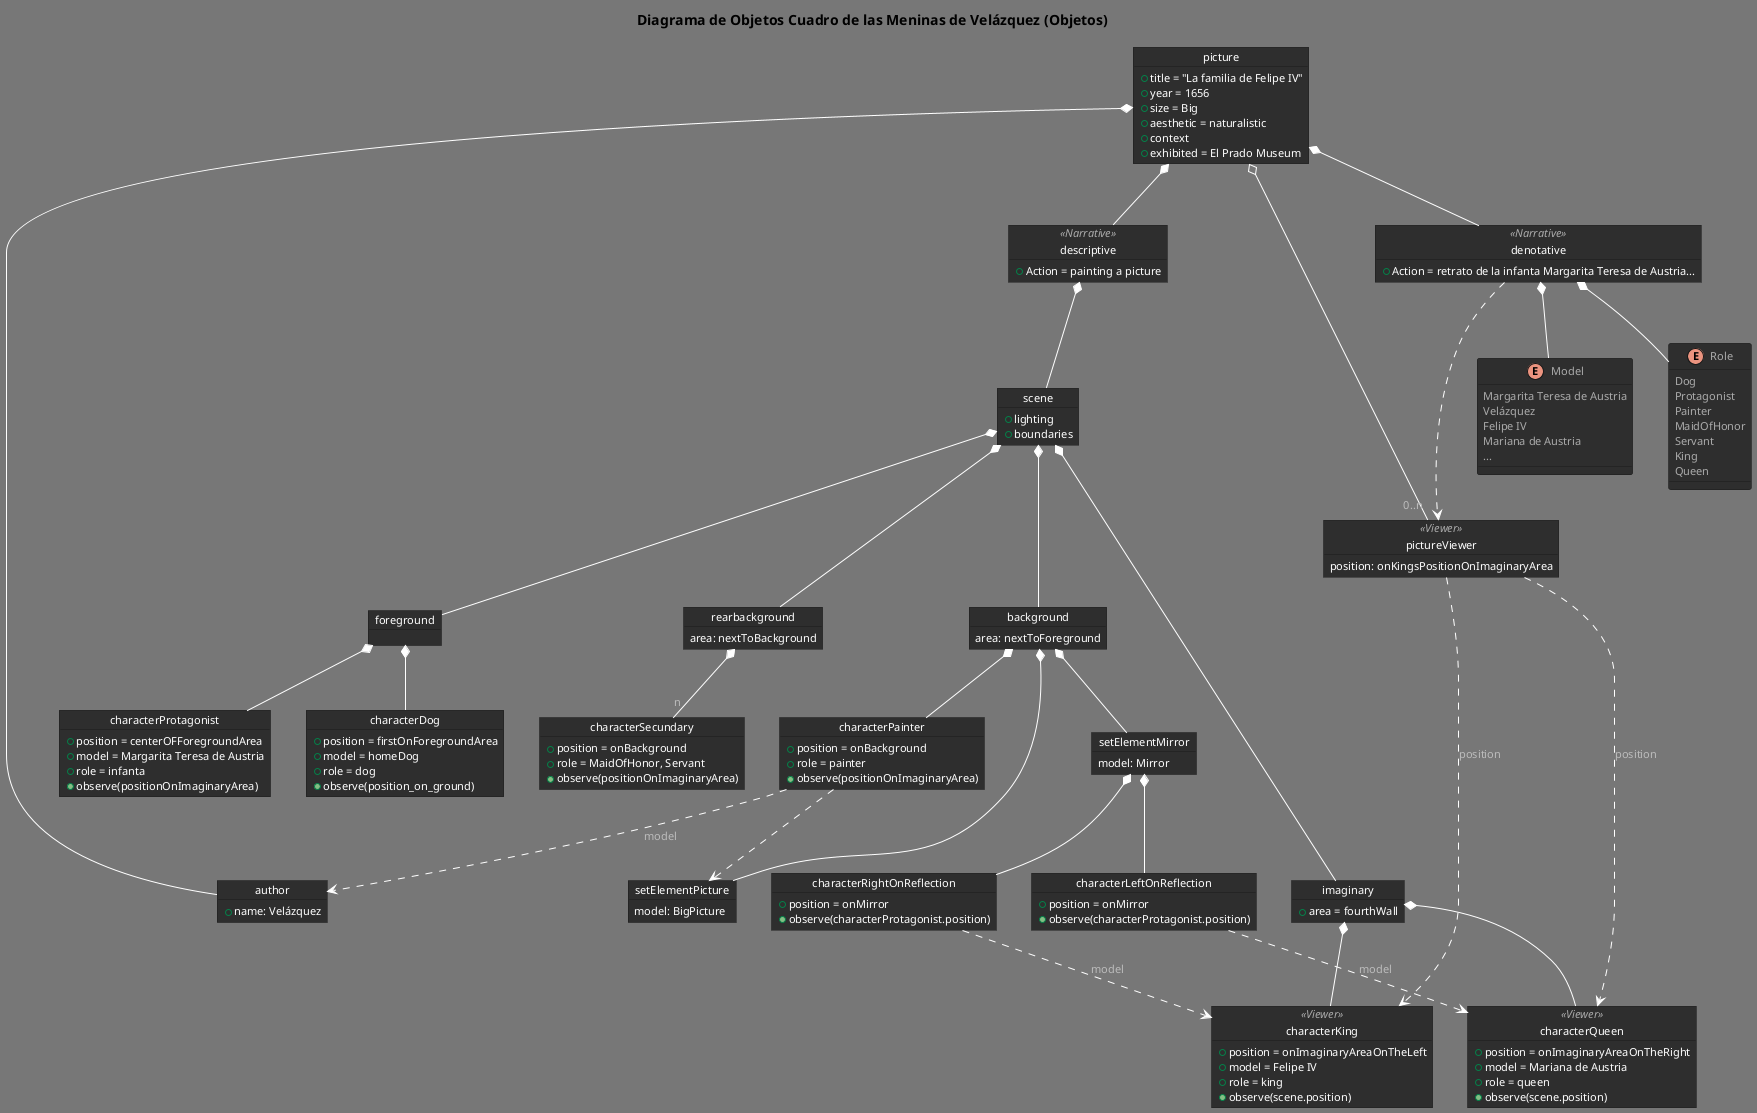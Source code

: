 @startuml MeninasObj

!theme reddress-darkred

title Diagrama de Objetos Cuadro de las Meninas de Velázquez (Objetos)

object picture{
    + title = "La familia de Felipe IV"
    + year = 1656
    + size = Big
    + aesthetic = naturalistic
    + context
    + exhibited = El Prado Museum
}
object author{
   + name: Velázquez
}

object pictureViewer <<Viewer>> {
    position: onKingsPositionOnImaginaryArea
}

object denotative  <<Narrative>>{
    + Action = retrato de la infanta Margarita Teresa de Austria...
}
object descriptive <<Narrative>>{
    + Action = painting a picture
}

picture *-- author
picture o--"0..n" pictureViewer
picture *-- descriptive
picture *-- denotative
denotative ..> pictureViewer

denotative *-- Model
denotative *-- Role

enum Role {
    Dog
    Protagonist
    Painter
    MaidOfHonor
    Servant
    King
    Queen
}

enum Model {
    Margarita Teresa de Austria
    Velázquez
    Felipe IV
    Mariana de Austria
    ...
}

object scene {
    + lighting
    + boundaries
}

object foreground {
}
object background {
    area: nextToForeground
}
object rearbackground {
    area: nextToBackground
}
object imaginary {
    + area = fourthWall
}

object characterDog {
    + position = firstOnForegroundArea
    + model = homeDog
    + role = dog
    + observe(position_on_ground)
   
}

object characterProtagonist {
    + position = centerOFForegroundArea
    + model = Margarita Teresa de Austria
    + role = infanta
    + observe(positionOnImaginaryArea)
   
}

object characterLeftOnReflection {
    + position = onMirror
    + observe(characterProtagonist.position)
}
object characterRightOnReflection {
    + position = onMirror
    + observe(characterProtagonist.position)

}

object characterKing <<Viewer>>{
    + position = onImaginaryAreaOnTheLeft
    + model = Felipe IV
    + role = king
    + observe(scene.position)
   
}
object characterQueen <<Viewer>>{
    + position = onImaginaryAreaOnTheRight
    + model = Mariana de Austria
    + role = queen
    + observe(scene.position)
   
}

object characterPainter {
    + position = onBackground
    + role = painter
    + observe(positionOnImaginaryArea)
   
}
object characterSecundary {
    + position = onBackground
    + role = MaidOfHonor, Servant
    + observe(positionOnImaginaryArea)
}

descriptive *-- scene

scene *-- foreground
scene *-- background
scene *-- rearbackground
scene *-- imaginary

object setElementMirror {
    model: Mirror
}
object setElementPicture {
    model: BigPicture
}

foreground *-- characterProtagonist
foreground *-- characterDog
background *-- characterPainter
background *-- setElementMirror
background *-- setElementPicture
rearbackground *-- "n" characterSecundary
imaginary *-- characterKing
imaginary *-- characterQueen

characterPainter ..> setElementPicture

setElementMirror *-- characterLeftOnReflection
setElementMirror *-- characterRightOnReflection


characterRightOnReflection ..> characterKing :model
characterLeftOnReflection ..> characterQueen :model

characterPainter ..> author :model
pictureViewer ..> characterQueen :position
pictureViewer ..> characterKing :position


@end